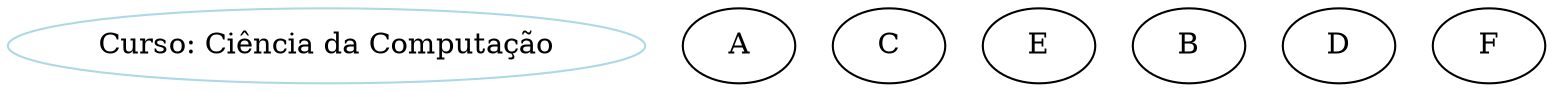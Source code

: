 digraph OrdenacaoTopol {
 c [color=lightblue, label="Curso: Ciência da Computação"];"A" ;"C" ;"E" ;"B" ;"D" ;"F" ;
}